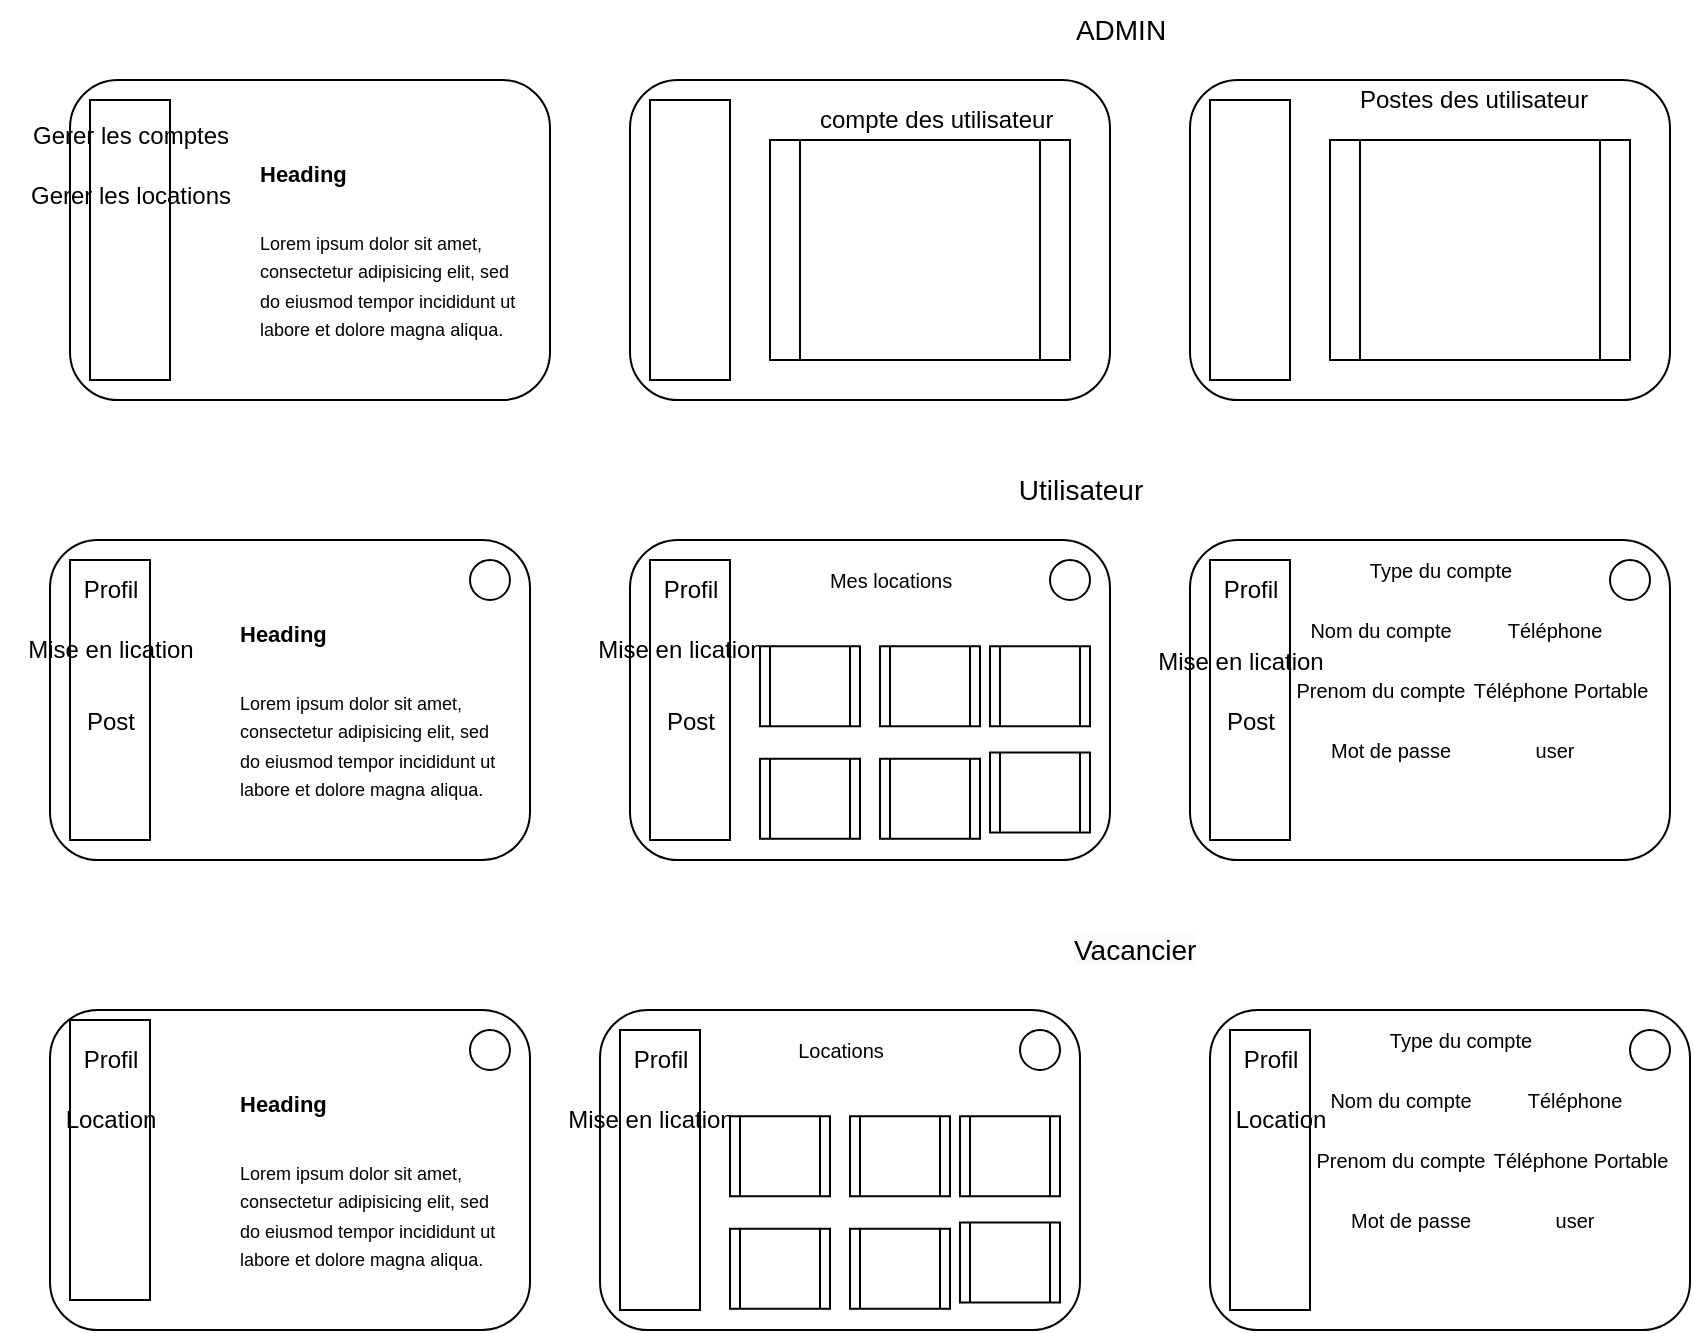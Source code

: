 <mxfile version="20.8.16" type="device"><diagram name="Page-1" id="xWRLw3RsQlxHdDztz-68"><mxGraphModel dx="1036" dy="750" grid="1" gridSize="10" guides="1" tooltips="1" connect="1" arrows="1" fold="1" page="1" pageScale="1" pageWidth="827" pageHeight="1169" math="0" shadow="0"><root><mxCell id="0"/><mxCell id="1" parent="0"/><mxCell id="mY7nZqozZcySCIN-nUUZ-54" value="" style="rounded=1;whiteSpace=wrap;html=1;" parent="1" vertex="1"><mxGeometry x="30" y="505" width="240" height="160" as="geometry"/></mxCell><mxCell id="mY7nZqozZcySCIN-nUUZ-113" value="" style="rounded=0;whiteSpace=wrap;html=1;fontSize=9;" parent="1" vertex="1"><mxGeometry x="40" y="510" width="40" height="140" as="geometry"/></mxCell><mxCell id="mY7nZqozZcySCIN-nUUZ-1" value="" style="rounded=1;whiteSpace=wrap;html=1;" parent="1" vertex="1"><mxGeometry x="40" y="40" width="240" height="160" as="geometry"/></mxCell><mxCell id="mY7nZqozZcySCIN-nUUZ-2" value="&lt;h1&gt;&lt;font style=&quot;font-size: 11px;&quot;&gt;Heading&lt;/font&gt;&lt;/h1&gt;&lt;p&gt;&lt;font style=&quot;font-size: 9px;&quot;&gt;Lorem ipsum dolor sit amet, consectetur adipisicing elit, sed do eiusmod tempor incididunt ut labore et dolore magna aliqua.&lt;/font&gt;&lt;/p&gt;" style="text;html=1;strokeColor=none;fillColor=none;spacing=5;spacingTop=-20;whiteSpace=wrap;overflow=hidden;rounded=0;" parent="1" vertex="1"><mxGeometry x="130" y="62.5" width="140" height="137.5" as="geometry"/></mxCell><mxCell id="mY7nZqozZcySCIN-nUUZ-3" value="" style="rounded=0;whiteSpace=wrap;html=1;fontSize=9;" parent="1" vertex="1"><mxGeometry x="50" y="50" width="40" height="140" as="geometry"/></mxCell><mxCell id="mY7nZqozZcySCIN-nUUZ-4" value="" style="rounded=1;whiteSpace=wrap;html=1;" parent="1" vertex="1"><mxGeometry x="320" y="40" width="240" height="160" as="geometry"/></mxCell><mxCell id="mY7nZqozZcySCIN-nUUZ-5" value="&lt;font style=&quot;font-size: 12px;&quot;&gt;compte des utilisateur&lt;/font&gt;&lt;br&gt;&lt;br&gt;" style="text;html=1;strokeColor=none;fillColor=none;spacing=5;spacingTop=-20;whiteSpace=wrap;overflow=hidden;rounded=0;" parent="1" vertex="1"><mxGeometry x="410" y="62.5" width="140" height="137.5" as="geometry"/></mxCell><mxCell id="mY7nZqozZcySCIN-nUUZ-6" value="" style="rounded=0;whiteSpace=wrap;html=1;fontSize=9;" parent="1" vertex="1"><mxGeometry x="330" y="50" width="40" height="140" as="geometry"/></mxCell><mxCell id="mY7nZqozZcySCIN-nUUZ-7" value="&lt;font style=&quot;font-size: 14px;&quot;&gt;ADMIN&lt;/font&gt;" style="text;html=1;align=center;verticalAlign=middle;resizable=0;points=[];autosize=1;strokeColor=none;fillColor=none;fontSize=9;" parent="1" vertex="1"><mxGeometry x="530" width="70" height="30" as="geometry"/></mxCell><mxCell id="mY7nZqozZcySCIN-nUUZ-8" value="" style="shape=process;whiteSpace=wrap;html=1;backgroundOutline=1;fontSize=12;" parent="1" vertex="1"><mxGeometry x="390" y="70" width="150" height="110" as="geometry"/></mxCell><mxCell id="mY7nZqozZcySCIN-nUUZ-9" value="" style="rounded=1;whiteSpace=wrap;html=1;" parent="1" vertex="1"><mxGeometry x="600" y="40" width="240" height="160" as="geometry"/></mxCell><mxCell id="mY7nZqozZcySCIN-nUUZ-10" value="&lt;font style=&quot;font-size: 12px;&quot;&gt;Postes des utilisateur&lt;/font&gt;&lt;br&gt;" style="text;html=1;strokeColor=none;fillColor=none;spacing=5;spacingTop=-20;whiteSpace=wrap;overflow=hidden;rounded=0;" parent="1" vertex="1"><mxGeometry x="680" y="52.5" width="140" height="17.5" as="geometry"/></mxCell><mxCell id="mY7nZqozZcySCIN-nUUZ-11" value="" style="rounded=0;whiteSpace=wrap;html=1;fontSize=9;" parent="1" vertex="1"><mxGeometry x="610" y="50" width="40" height="140" as="geometry"/></mxCell><mxCell id="mY7nZqozZcySCIN-nUUZ-12" value="" style="shape=process;whiteSpace=wrap;html=1;backgroundOutline=1;fontSize=12;" parent="1" vertex="1"><mxGeometry x="670" y="70" width="150" height="110" as="geometry"/></mxCell><mxCell id="mY7nZqozZcySCIN-nUUZ-13" value="" style="rounded=1;whiteSpace=wrap;html=1;" parent="1" vertex="1"><mxGeometry x="30" y="270" width="240" height="160" as="geometry"/></mxCell><mxCell id="mY7nZqozZcySCIN-nUUZ-14" value="&lt;h1&gt;&lt;font style=&quot;font-size: 11px;&quot;&gt;Heading&lt;/font&gt;&lt;/h1&gt;&lt;p&gt;&lt;font style=&quot;font-size: 9px;&quot;&gt;Lorem ipsum dolor sit amet, consectetur adipisicing elit, sed do eiusmod tempor incididunt ut labore et dolore magna aliqua.&lt;/font&gt;&lt;/p&gt;" style="text;html=1;strokeColor=none;fillColor=none;spacing=5;spacingTop=-20;whiteSpace=wrap;overflow=hidden;rounded=0;" parent="1" vertex="1"><mxGeometry x="120" y="292.5" width="140" height="137.5" as="geometry"/></mxCell><mxCell id="mY7nZqozZcySCIN-nUUZ-15" value="" style="rounded=0;whiteSpace=wrap;html=1;fontSize=9;" parent="1" vertex="1"><mxGeometry x="40" y="280" width="40" height="140" as="geometry"/></mxCell><mxCell id="mY7nZqozZcySCIN-nUUZ-16" value="&lt;font style=&quot;font-size: 14px;&quot;&gt;Utilisateur&lt;br&gt;&lt;/font&gt;" style="text;html=1;align=center;verticalAlign=middle;resizable=0;points=[];autosize=1;strokeColor=none;fillColor=none;fontSize=9;" parent="1" vertex="1"><mxGeometry x="500" y="230" width="90" height="30" as="geometry"/></mxCell><mxCell id="mY7nZqozZcySCIN-nUUZ-17" value="" style="ellipse;whiteSpace=wrap;html=1;aspect=fixed;fontSize=12;" parent="1" vertex="1"><mxGeometry x="240" y="280" width="20" height="20" as="geometry"/></mxCell><mxCell id="mY7nZqozZcySCIN-nUUZ-18" value="Profil" style="text;html=1;align=center;verticalAlign=middle;resizable=0;points=[];autosize=1;strokeColor=none;fillColor=none;fontSize=12;" parent="1" vertex="1"><mxGeometry x="35" y="280" width="50" height="30" as="geometry"/></mxCell><mxCell id="mY7nZqozZcySCIN-nUUZ-19" value="Mise en lication" style="text;html=1;align=center;verticalAlign=middle;resizable=0;points=[];autosize=1;strokeColor=none;fillColor=none;fontSize=12;" parent="1" vertex="1"><mxGeometry x="5" y="310" width="110" height="30" as="geometry"/></mxCell><mxCell id="mY7nZqozZcySCIN-nUUZ-20" value="Post" style="text;html=1;align=center;verticalAlign=middle;resizable=0;points=[];autosize=1;strokeColor=none;fillColor=none;fontSize=12;" parent="1" vertex="1"><mxGeometry x="35" y="346.25" width="50" height="30" as="geometry"/></mxCell><mxCell id="mY7nZqozZcySCIN-nUUZ-21" value="" style="rounded=1;whiteSpace=wrap;html=1;" parent="1" vertex="1"><mxGeometry x="320" y="270" width="240" height="160" as="geometry"/></mxCell><mxCell id="mY7nZqozZcySCIN-nUUZ-23" value="" style="rounded=0;whiteSpace=wrap;html=1;fontSize=9;" parent="1" vertex="1"><mxGeometry x="330" y="280" width="40" height="140" as="geometry"/></mxCell><mxCell id="mY7nZqozZcySCIN-nUUZ-24" value="" style="ellipse;whiteSpace=wrap;html=1;aspect=fixed;fontSize=12;" parent="1" vertex="1"><mxGeometry x="530" y="280" width="20" height="20" as="geometry"/></mxCell><mxCell id="mY7nZqozZcySCIN-nUUZ-25" value="Profil" style="text;html=1;align=center;verticalAlign=middle;resizable=0;points=[];autosize=1;strokeColor=none;fillColor=none;fontSize=12;" parent="1" vertex="1"><mxGeometry x="325" y="280" width="50" height="30" as="geometry"/></mxCell><mxCell id="mY7nZqozZcySCIN-nUUZ-26" value="Mise en lication" style="text;html=1;align=center;verticalAlign=middle;resizable=0;points=[];autosize=1;strokeColor=none;fillColor=none;fontSize=12;" parent="1" vertex="1"><mxGeometry x="290" y="310" width="110" height="30" as="geometry"/></mxCell><mxCell id="mY7nZqozZcySCIN-nUUZ-27" value="Post" style="text;html=1;align=center;verticalAlign=middle;resizable=0;points=[];autosize=1;strokeColor=none;fillColor=none;fontSize=12;" parent="1" vertex="1"><mxGeometry x="325" y="346.25" width="50" height="30" as="geometry"/></mxCell><mxCell id="mY7nZqozZcySCIN-nUUZ-28" value="" style="shape=process;whiteSpace=wrap;html=1;backgroundOutline=1;fontSize=12;" parent="1" vertex="1"><mxGeometry x="385" y="323.13" width="50" height="40" as="geometry"/></mxCell><mxCell id="mY7nZqozZcySCIN-nUUZ-29" value="" style="shape=process;whiteSpace=wrap;html=1;backgroundOutline=1;fontSize=12;" parent="1" vertex="1"><mxGeometry x="445" y="323.13" width="50" height="40" as="geometry"/></mxCell><mxCell id="mY7nZqozZcySCIN-nUUZ-30" value="" style="shape=process;whiteSpace=wrap;html=1;backgroundOutline=1;fontSize=12;" parent="1" vertex="1"><mxGeometry x="385" y="379.38" width="50" height="40" as="geometry"/></mxCell><mxCell id="mY7nZqozZcySCIN-nUUZ-31" value="" style="shape=process;whiteSpace=wrap;html=1;backgroundOutline=1;fontSize=12;" parent="1" vertex="1"><mxGeometry x="445" y="379.38" width="50" height="40" as="geometry"/></mxCell><mxCell id="mY7nZqozZcySCIN-nUUZ-32" value="" style="shape=process;whiteSpace=wrap;html=1;backgroundOutline=1;fontSize=12;" parent="1" vertex="1"><mxGeometry x="500" y="376.25" width="50" height="40" as="geometry"/></mxCell><mxCell id="mY7nZqozZcySCIN-nUUZ-33" value="" style="shape=process;whiteSpace=wrap;html=1;backgroundOutline=1;fontSize=12;" parent="1" vertex="1"><mxGeometry x="500" y="323.13" width="50" height="40" as="geometry"/></mxCell><mxCell id="mY7nZqozZcySCIN-nUUZ-34" value="" style="rounded=1;whiteSpace=wrap;html=1;" parent="1" vertex="1"><mxGeometry x="600" y="270" width="240" height="160" as="geometry"/></mxCell><mxCell id="mY7nZqozZcySCIN-nUUZ-35" value="" style="rounded=0;whiteSpace=wrap;html=1;fontSize=9;" parent="1" vertex="1"><mxGeometry x="610" y="280" width="40" height="140" as="geometry"/></mxCell><mxCell id="mY7nZqozZcySCIN-nUUZ-36" value="" style="ellipse;whiteSpace=wrap;html=1;aspect=fixed;fontSize=12;" parent="1" vertex="1"><mxGeometry x="810" y="280" width="20" height="20" as="geometry"/></mxCell><mxCell id="mY7nZqozZcySCIN-nUUZ-37" value="Profil" style="text;html=1;align=center;verticalAlign=middle;resizable=0;points=[];autosize=1;strokeColor=none;fillColor=none;fontSize=12;" parent="1" vertex="1"><mxGeometry x="605" y="280" width="50" height="30" as="geometry"/></mxCell><mxCell id="mY7nZqozZcySCIN-nUUZ-38" value="Post" style="text;html=1;align=center;verticalAlign=middle;resizable=0;points=[];autosize=1;strokeColor=none;fillColor=none;fontSize=12;" parent="1" vertex="1"><mxGeometry x="605" y="346.25" width="50" height="30" as="geometry"/></mxCell><mxCell id="mY7nZqozZcySCIN-nUUZ-45" value="Mise en lication" style="text;html=1;align=center;verticalAlign=middle;resizable=0;points=[];autosize=1;strokeColor=none;fillColor=none;fontSize=12;" parent="1" vertex="1"><mxGeometry x="570" y="316.25" width="110" height="30" as="geometry"/></mxCell><mxCell id="mY7nZqozZcySCIN-nUUZ-46" value="&lt;font style=&quot;font-size: 10px;&quot;&gt;Nom du compte&lt;/font&gt;" style="text;html=1;align=center;verticalAlign=middle;resizable=0;points=[];autosize=1;strokeColor=none;fillColor=none;fontSize=12;" parent="1" vertex="1"><mxGeometry x="650" y="300" width="90" height="30" as="geometry"/></mxCell><mxCell id="mY7nZqozZcySCIN-nUUZ-47" value="&lt;span style=&quot;font-size: 10px;&quot;&gt;Téléphone&lt;/span&gt;" style="text;html=1;align=center;verticalAlign=middle;resizable=0;points=[];autosize=1;strokeColor=none;fillColor=none;fontSize=12;" parent="1" vertex="1"><mxGeometry x="747" y="300" width="70" height="30" as="geometry"/></mxCell><mxCell id="mY7nZqozZcySCIN-nUUZ-48" value="&lt;font style=&quot;font-size: 10px;&quot;&gt;Prenom du compte&lt;/font&gt;" style="text;html=1;align=center;verticalAlign=middle;resizable=0;points=[];autosize=1;strokeColor=none;fillColor=none;fontSize=12;" parent="1" vertex="1"><mxGeometry x="640" y="330" width="110" height="30" as="geometry"/></mxCell><mxCell id="mY7nZqozZcySCIN-nUUZ-49" value="&lt;font style=&quot;font-size: 10px;&quot;&gt;Téléphone Portable&lt;/font&gt;" style="text;html=1;align=center;verticalAlign=middle;resizable=0;points=[];autosize=1;strokeColor=none;fillColor=none;fontSize=12;" parent="1" vertex="1"><mxGeometry x="730" y="330" width="110" height="30" as="geometry"/></mxCell><mxCell id="mY7nZqozZcySCIN-nUUZ-50" value="&lt;font style=&quot;font-size: 10px;&quot;&gt;Mot de passe&lt;/font&gt;" style="text;html=1;align=center;verticalAlign=middle;resizable=0;points=[];autosize=1;strokeColor=none;fillColor=none;fontSize=12;" parent="1" vertex="1"><mxGeometry x="660" y="360" width="80" height="30" as="geometry"/></mxCell><mxCell id="mY7nZqozZcySCIN-nUUZ-51" value="&lt;span style=&quot;font-size: 10px;&quot;&gt;Type du compte&lt;br&gt;&lt;/span&gt;" style="text;html=1;align=center;verticalAlign=middle;resizable=0;points=[];autosize=1;strokeColor=none;fillColor=none;fontSize=12;" parent="1" vertex="1"><mxGeometry x="680" y="270" width="90" height="30" as="geometry"/></mxCell><mxCell id="mY7nZqozZcySCIN-nUUZ-52" value="&lt;span style=&quot;font-size: 10px;&quot;&gt;user&lt;br&gt;&lt;/span&gt;" style="text;html=1;align=center;verticalAlign=middle;resizable=0;points=[];autosize=1;strokeColor=none;fillColor=none;fontSize=12;" parent="1" vertex="1"><mxGeometry x="762" y="360" width="40" height="30" as="geometry"/></mxCell><mxCell id="mY7nZqozZcySCIN-nUUZ-53" value="&lt;span style=&quot;color: rgb(0, 0, 0); font-family: Helvetica; font-size: 14px; font-style: normal; font-variant-ligatures: normal; font-variant-caps: normal; font-weight: 400; letter-spacing: normal; orphans: 2; text-align: center; text-indent: 0px; text-transform: none; widows: 2; word-spacing: 0px; -webkit-text-stroke-width: 0px; background-color: rgb(251, 251, 251); text-decoration-thickness: initial; text-decoration-style: initial; text-decoration-color: initial; float: none; display: inline !important;&quot;&gt;Vacancier&lt;/span&gt;" style="text;whiteSpace=wrap;html=1;fontSize=10;" parent="1" vertex="1"><mxGeometry x="540" y="460" width="100" height="40" as="geometry"/></mxCell><mxCell id="mY7nZqozZcySCIN-nUUZ-55" value="&lt;h1&gt;&lt;font style=&quot;font-size: 11px;&quot;&gt;Heading&lt;/font&gt;&lt;/h1&gt;&lt;p&gt;&lt;font style=&quot;font-size: 9px;&quot;&gt;Lorem ipsum dolor sit amet, consectetur adipisicing elit, sed do eiusmod tempor incididunt ut labore et dolore magna aliqua.&lt;/font&gt;&lt;/p&gt;" style="text;html=1;strokeColor=none;fillColor=none;spacing=5;spacingTop=-20;whiteSpace=wrap;overflow=hidden;rounded=0;" parent="1" vertex="1"><mxGeometry x="120" y="527.5" width="140" height="137.5" as="geometry"/></mxCell><mxCell id="mY7nZqozZcySCIN-nUUZ-57" value="" style="ellipse;whiteSpace=wrap;html=1;aspect=fixed;fontSize=12;" parent="1" vertex="1"><mxGeometry x="240" y="515" width="20" height="20" as="geometry"/></mxCell><mxCell id="mY7nZqozZcySCIN-nUUZ-58" value="Profil" style="text;html=1;align=center;verticalAlign=middle;resizable=0;points=[];autosize=1;strokeColor=none;fillColor=none;fontSize=12;" parent="1" vertex="1"><mxGeometry x="35" y="515" width="50" height="30" as="geometry"/></mxCell><mxCell id="mY7nZqozZcySCIN-nUUZ-59" value="Location" style="text;html=1;align=center;verticalAlign=middle;resizable=0;points=[];autosize=1;strokeColor=none;fillColor=none;fontSize=12;" parent="1" vertex="1"><mxGeometry x="25" y="545" width="70" height="30" as="geometry"/></mxCell><mxCell id="mY7nZqozZcySCIN-nUUZ-61" value="" style="rounded=1;whiteSpace=wrap;html=1;" parent="1" vertex="1"><mxGeometry x="305" y="505" width="240" height="160" as="geometry"/></mxCell><mxCell id="mY7nZqozZcySCIN-nUUZ-62" value="" style="rounded=0;whiteSpace=wrap;html=1;fontSize=9;" parent="1" vertex="1"><mxGeometry x="315" y="515" width="40" height="140" as="geometry"/></mxCell><mxCell id="mY7nZqozZcySCIN-nUUZ-63" value="" style="ellipse;whiteSpace=wrap;html=1;aspect=fixed;fontSize=12;" parent="1" vertex="1"><mxGeometry x="515" y="515" width="20" height="20" as="geometry"/></mxCell><mxCell id="mY7nZqozZcySCIN-nUUZ-64" value="Profil" style="text;html=1;align=center;verticalAlign=middle;resizable=0;points=[];autosize=1;strokeColor=none;fillColor=none;fontSize=12;" parent="1" vertex="1"><mxGeometry x="310" y="515" width="50" height="30" as="geometry"/></mxCell><mxCell id="mY7nZqozZcySCIN-nUUZ-65" value="Mise en lication" style="text;html=1;align=center;verticalAlign=middle;resizable=0;points=[];autosize=1;strokeColor=none;fillColor=none;fontSize=12;" parent="1" vertex="1"><mxGeometry x="275" y="545" width="110" height="30" as="geometry"/></mxCell><mxCell id="mY7nZqozZcySCIN-nUUZ-67" value="" style="shape=process;whiteSpace=wrap;html=1;backgroundOutline=1;fontSize=12;" parent="1" vertex="1"><mxGeometry x="370" y="558.13" width="50" height="40" as="geometry"/></mxCell><mxCell id="mY7nZqozZcySCIN-nUUZ-68" value="" style="shape=process;whiteSpace=wrap;html=1;backgroundOutline=1;fontSize=12;" parent="1" vertex="1"><mxGeometry x="430" y="558.13" width="50" height="40" as="geometry"/></mxCell><mxCell id="mY7nZqozZcySCIN-nUUZ-69" value="" style="shape=process;whiteSpace=wrap;html=1;backgroundOutline=1;fontSize=12;" parent="1" vertex="1"><mxGeometry x="370" y="614.38" width="50" height="40" as="geometry"/></mxCell><mxCell id="mY7nZqozZcySCIN-nUUZ-70" value="" style="shape=process;whiteSpace=wrap;html=1;backgroundOutline=1;fontSize=12;" parent="1" vertex="1"><mxGeometry x="430" y="614.38" width="50" height="40" as="geometry"/></mxCell><mxCell id="mY7nZqozZcySCIN-nUUZ-71" value="" style="shape=process;whiteSpace=wrap;html=1;backgroundOutline=1;fontSize=12;" parent="1" vertex="1"><mxGeometry x="485" y="611.25" width="50" height="40" as="geometry"/></mxCell><mxCell id="mY7nZqozZcySCIN-nUUZ-72" value="" style="shape=process;whiteSpace=wrap;html=1;backgroundOutline=1;fontSize=12;" parent="1" vertex="1"><mxGeometry x="485" y="558.13" width="50" height="40" as="geometry"/></mxCell><mxCell id="mY7nZqozZcySCIN-nUUZ-73" value="Locations" style="text;html=1;align=center;verticalAlign=middle;resizable=0;points=[];autosize=1;strokeColor=none;fillColor=none;fontSize=10;" parent="1" vertex="1"><mxGeometry x="390" y="510" width="70" height="30" as="geometry"/></mxCell><mxCell id="mY7nZqozZcySCIN-nUUZ-74" value="Mes locations" style="text;html=1;align=center;verticalAlign=middle;resizable=0;points=[];autosize=1;strokeColor=none;fillColor=none;fontSize=10;" parent="1" vertex="1"><mxGeometry x="410" y="275" width="80" height="30" as="geometry"/></mxCell><mxCell id="mY7nZqozZcySCIN-nUUZ-100" value="" style="rounded=1;whiteSpace=wrap;html=1;" parent="1" vertex="1"><mxGeometry x="610" y="505" width="240" height="160" as="geometry"/></mxCell><mxCell id="mY7nZqozZcySCIN-nUUZ-101" value="" style="rounded=0;whiteSpace=wrap;html=1;fontSize=9;" parent="1" vertex="1"><mxGeometry x="620" y="515" width="40" height="140" as="geometry"/></mxCell><mxCell id="mY7nZqozZcySCIN-nUUZ-102" value="" style="ellipse;whiteSpace=wrap;html=1;aspect=fixed;fontSize=12;" parent="1" vertex="1"><mxGeometry x="820" y="515" width="20" height="20" as="geometry"/></mxCell><mxCell id="mY7nZqozZcySCIN-nUUZ-103" value="Profil" style="text;html=1;align=center;verticalAlign=middle;resizable=0;points=[];autosize=1;strokeColor=none;fillColor=none;fontSize=12;" parent="1" vertex="1"><mxGeometry x="615" y="515" width="50" height="30" as="geometry"/></mxCell><mxCell id="mY7nZqozZcySCIN-nUUZ-105" value="&lt;font style=&quot;font-size: 10px;&quot;&gt;Nom du compte&lt;/font&gt;" style="text;html=1;align=center;verticalAlign=middle;resizable=0;points=[];autosize=1;strokeColor=none;fillColor=none;fontSize=12;" parent="1" vertex="1"><mxGeometry x="660" y="535" width="90" height="30" as="geometry"/></mxCell><mxCell id="mY7nZqozZcySCIN-nUUZ-106" value="&lt;span style=&quot;font-size: 10px;&quot;&gt;Téléphone&lt;/span&gt;" style="text;html=1;align=center;verticalAlign=middle;resizable=0;points=[];autosize=1;strokeColor=none;fillColor=none;fontSize=12;" parent="1" vertex="1"><mxGeometry x="757" y="535" width="70" height="30" as="geometry"/></mxCell><mxCell id="mY7nZqozZcySCIN-nUUZ-107" value="&lt;font style=&quot;font-size: 10px;&quot;&gt;Prenom du compte&lt;/font&gt;" style="text;html=1;align=center;verticalAlign=middle;resizable=0;points=[];autosize=1;strokeColor=none;fillColor=none;fontSize=12;" parent="1" vertex="1"><mxGeometry x="650" y="565" width="110" height="30" as="geometry"/></mxCell><mxCell id="mY7nZqozZcySCIN-nUUZ-108" value="&lt;font style=&quot;font-size: 10px;&quot;&gt;Téléphone Portable&lt;/font&gt;" style="text;html=1;align=center;verticalAlign=middle;resizable=0;points=[];autosize=1;strokeColor=none;fillColor=none;fontSize=12;" parent="1" vertex="1"><mxGeometry x="740" y="565" width="110" height="30" as="geometry"/></mxCell><mxCell id="mY7nZqozZcySCIN-nUUZ-109" value="&lt;font style=&quot;font-size: 10px;&quot;&gt;Mot de passe&lt;/font&gt;" style="text;html=1;align=center;verticalAlign=middle;resizable=0;points=[];autosize=1;strokeColor=none;fillColor=none;fontSize=12;" parent="1" vertex="1"><mxGeometry x="670" y="595" width="80" height="30" as="geometry"/></mxCell><mxCell id="mY7nZqozZcySCIN-nUUZ-110" value="&lt;span style=&quot;font-size: 10px;&quot;&gt;Type du compte&lt;br&gt;&lt;/span&gt;" style="text;html=1;align=center;verticalAlign=middle;resizable=0;points=[];autosize=1;strokeColor=none;fillColor=none;fontSize=12;" parent="1" vertex="1"><mxGeometry x="690" y="505" width="90" height="30" as="geometry"/></mxCell><mxCell id="mY7nZqozZcySCIN-nUUZ-111" value="&lt;span style=&quot;font-size: 10px;&quot;&gt;user&lt;br&gt;&lt;/span&gt;" style="text;html=1;align=center;verticalAlign=middle;resizable=0;points=[];autosize=1;strokeColor=none;fillColor=none;fontSize=12;" parent="1" vertex="1"><mxGeometry x="772" y="595" width="40" height="30" as="geometry"/></mxCell><mxCell id="mY7nZqozZcySCIN-nUUZ-112" value="Location" style="text;html=1;align=center;verticalAlign=middle;resizable=0;points=[];autosize=1;strokeColor=none;fillColor=none;fontSize=12;" parent="1" vertex="1"><mxGeometry x="610" y="545" width="70" height="30" as="geometry"/></mxCell><mxCell id="AZZ-qtWrd7Wv2XII90Gk-1" value="Gerer les comptes" style="text;html=1;align=center;verticalAlign=middle;resizable=0;points=[];autosize=1;strokeColor=none;fillColor=none;" vertex="1" parent="1"><mxGeometry x="10" y="52.5" width="120" height="30" as="geometry"/></mxCell><mxCell id="AZZ-qtWrd7Wv2XII90Gk-2" value="Gerer les locations" style="text;html=1;align=center;verticalAlign=middle;resizable=0;points=[];autosize=1;strokeColor=none;fillColor=none;" vertex="1" parent="1"><mxGeometry x="10" y="82.5" width="120" height="30" as="geometry"/></mxCell></root></mxGraphModel></diagram></mxfile>